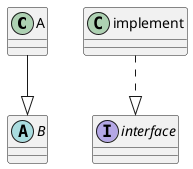 @startuml
'类的关系
    class A
    abstract B
    ' A 继承 B
    A --|> B

    ' implement 实现 interface
    interface interface
    class implement
    implement ..|> interface
@enduml